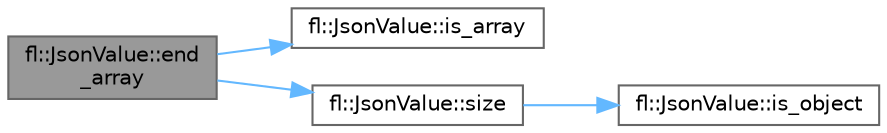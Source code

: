 digraph "fl::JsonValue::end_array"
{
 // INTERACTIVE_SVG=YES
 // LATEX_PDF_SIZE
  bgcolor="transparent";
  edge [fontname=Helvetica,fontsize=10,labelfontname=Helvetica,labelfontsize=10];
  node [fontname=Helvetica,fontsize=10,shape=box,height=0.2,width=0.4];
  rankdir="LR";
  Node1 [id="Node000001",label="fl::JsonValue::end\l_array",height=0.2,width=0.4,color="gray40", fillcolor="grey60", style="filled", fontcolor="black",tooltip=" "];
  Node1 -> Node2 [id="edge1_Node000001_Node000002",color="steelblue1",style="solid",tooltip=" "];
  Node2 [id="Node000002",label="fl::JsonValue::is_array",height=0.2,width=0.4,color="grey40", fillcolor="white", style="filled",URL="$da/dd6/structfl_1_1_json_value_a7194bd63612c97e4c05d61958157a8c2.html#a7194bd63612c97e4c05d61958157a8c2",tooltip=" "];
  Node1 -> Node3 [id="edge2_Node000001_Node000003",color="steelblue1",style="solid",tooltip=" "];
  Node3 [id="Node000003",label="fl::JsonValue::size",height=0.2,width=0.4,color="grey40", fillcolor="white", style="filled",URL="$da/dd6/structfl_1_1_json_value_a351e92e75b5f711d37894a4bb72686ab.html#a351e92e75b5f711d37894a4bb72686ab",tooltip=" "];
  Node3 -> Node4 [id="edge3_Node000003_Node000004",color="steelblue1",style="solid",tooltip=" "];
  Node4 [id="Node000004",label="fl::JsonValue::is_object",height=0.2,width=0.4,color="grey40", fillcolor="white", style="filled",URL="$da/dd6/structfl_1_1_json_value_a26833d02ca199f2587be21f59a776c0d.html#a26833d02ca199f2587be21f59a776c0d",tooltip=" "];
}
